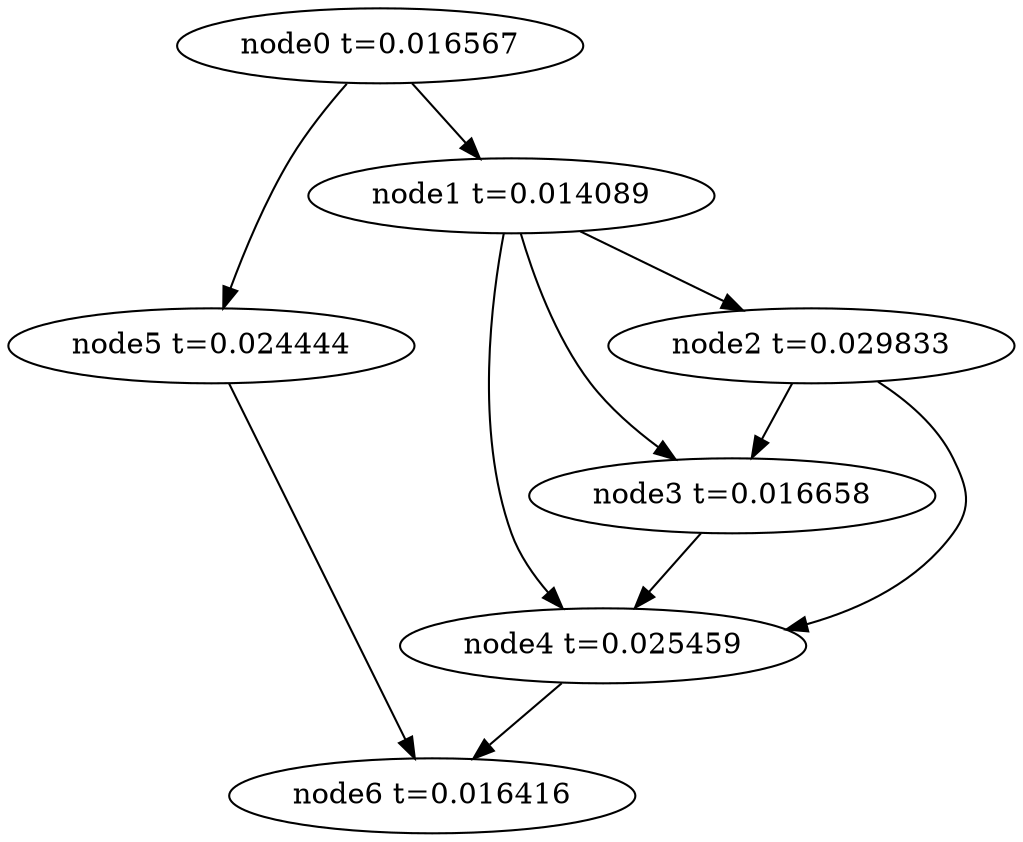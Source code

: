 digraph g{
	node6[label="node6 t=0.016416"]
	node5 -> node6
	node5[label="node5 t=0.024444"];
	node4 -> node6
	node4[label="node4 t=0.025459"];
	node3 -> node4
	node3[label="node3 t=0.016658"];
	node2 -> node4
	node2 -> node3
	node2[label="node2 t=0.029833"];
	node1 -> node4
	node1 -> node3
	node1 -> node2
	node1[label="node1 t=0.014089"];
	node0 -> node5
	node0 -> node1
	node0[label="node0 t=0.016567"];
}
